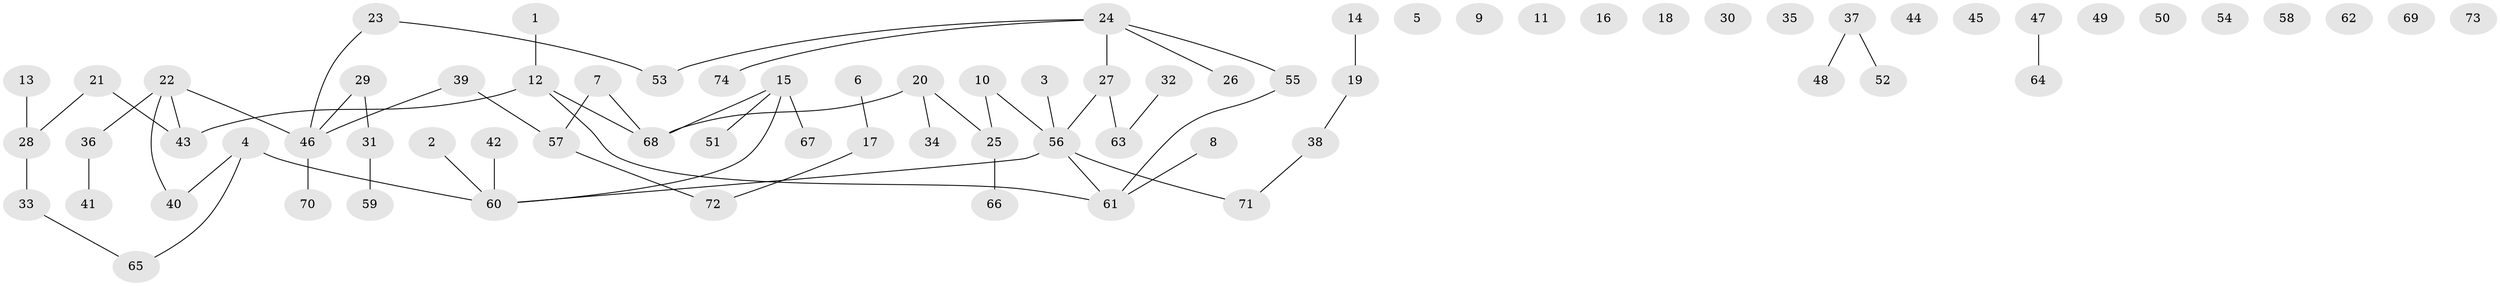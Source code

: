 // coarse degree distribution, {5: 0.045454545454545456, 1: 0.22727272727272727, 8: 0.022727272727272728, 3: 0.09090909090909091, 0: 0.4090909090909091, 2: 0.13636363636363635, 4: 0.06818181818181818}
// Generated by graph-tools (version 1.1) at 2025/16/03/04/25 18:16:27]
// undirected, 74 vertices, 62 edges
graph export_dot {
graph [start="1"]
  node [color=gray90,style=filled];
  1;
  2;
  3;
  4;
  5;
  6;
  7;
  8;
  9;
  10;
  11;
  12;
  13;
  14;
  15;
  16;
  17;
  18;
  19;
  20;
  21;
  22;
  23;
  24;
  25;
  26;
  27;
  28;
  29;
  30;
  31;
  32;
  33;
  34;
  35;
  36;
  37;
  38;
  39;
  40;
  41;
  42;
  43;
  44;
  45;
  46;
  47;
  48;
  49;
  50;
  51;
  52;
  53;
  54;
  55;
  56;
  57;
  58;
  59;
  60;
  61;
  62;
  63;
  64;
  65;
  66;
  67;
  68;
  69;
  70;
  71;
  72;
  73;
  74;
  1 -- 12;
  2 -- 60;
  3 -- 56;
  4 -- 40;
  4 -- 60;
  4 -- 65;
  6 -- 17;
  7 -- 57;
  7 -- 68;
  8 -- 61;
  10 -- 25;
  10 -- 56;
  12 -- 43;
  12 -- 61;
  12 -- 68;
  13 -- 28;
  14 -- 19;
  15 -- 51;
  15 -- 60;
  15 -- 67;
  15 -- 68;
  17 -- 72;
  19 -- 38;
  20 -- 25;
  20 -- 34;
  20 -- 68;
  21 -- 28;
  21 -- 43;
  22 -- 36;
  22 -- 40;
  22 -- 43;
  22 -- 46;
  23 -- 46;
  23 -- 53;
  24 -- 26;
  24 -- 27;
  24 -- 53;
  24 -- 55;
  24 -- 74;
  25 -- 66;
  27 -- 56;
  27 -- 63;
  28 -- 33;
  29 -- 31;
  29 -- 46;
  31 -- 59;
  32 -- 63;
  33 -- 65;
  36 -- 41;
  37 -- 48;
  37 -- 52;
  38 -- 71;
  39 -- 46;
  39 -- 57;
  42 -- 60;
  46 -- 70;
  47 -- 64;
  55 -- 61;
  56 -- 60;
  56 -- 61;
  56 -- 71;
  57 -- 72;
}
